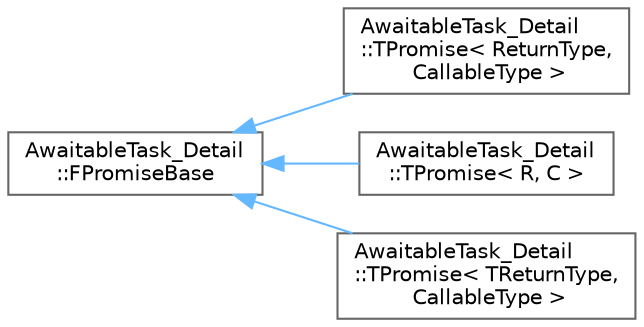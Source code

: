 digraph "Graphical Class Hierarchy"
{
 // INTERACTIVE_SVG=YES
 // LATEX_PDF_SIZE
  bgcolor="transparent";
  edge [fontname=Helvetica,fontsize=10,labelfontname=Helvetica,labelfontsize=10];
  node [fontname=Helvetica,fontsize=10,shape=box,height=0.2,width=0.4];
  rankdir="LR";
  Node0 [id="Node000000",label="AwaitableTask_Detail\l::FPromiseBase",height=0.2,width=0.4,color="grey40", fillcolor="white", style="filled",URL="$d1/df5/classAwaitableTask__Detail_1_1FPromiseBase.html",tooltip=" "];
  Node0 -> Node1 [id="edge2805_Node000000_Node000001",dir="back",color="steelblue1",style="solid",tooltip=" "];
  Node1 [id="Node000001",label="AwaitableTask_Detail\l::TPromise\< ReturnType,\l CallableType \>",height=0.2,width=0.4,color="grey40", fillcolor="white", style="filled",URL="$d2/d05/classAwaitableTask__Detail_1_1TPromise.html",tooltip=" "];
  Node0 -> Node2 [id="edge2806_Node000000_Node000002",dir="back",color="steelblue1",style="solid",tooltip=" "];
  Node2 [id="Node000002",label="AwaitableTask_Detail\l::TPromise\< R, C \>",height=0.2,width=0.4,color="grey40", fillcolor="white", style="filled",URL="$d2/d05/classAwaitableTask__Detail_1_1TPromise.html",tooltip=" "];
  Node0 -> Node3 [id="edge2807_Node000000_Node000003",dir="back",color="steelblue1",style="solid",tooltip=" "];
  Node3 [id="Node000003",label="AwaitableTask_Detail\l::TPromise\< TReturnType,\l CallableType \>",height=0.2,width=0.4,color="grey40", fillcolor="white", style="filled",URL="$d2/d05/classAwaitableTask__Detail_1_1TPromise.html",tooltip=" "];
}
